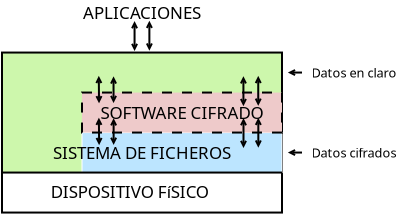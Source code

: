 <?xml version="1.0" encoding="UTF-8"?>
<dia:diagram xmlns:dia="http://www.lysator.liu.se/~alla/dia/">
  <dia:layer name="Fondo" visible="true" connectable="true" active="true">
    <dia:object type="Standard - Box" version="0" id="O0">
      <dia:attribute name="obj_pos">
        <dia:point val="15,16"/>
      </dia:attribute>
      <dia:attribute name="obj_bb">
        <dia:rectangle val="15,16;29,22"/>
      </dia:attribute>
      <dia:attribute name="elem_corner">
        <dia:point val="15,16"/>
      </dia:attribute>
      <dia:attribute name="elem_width">
        <dia:real val="14"/>
      </dia:attribute>
      <dia:attribute name="elem_height">
        <dia:real val="6"/>
      </dia:attribute>
      <dia:attribute name="border_width">
        <dia:real val="1.175e-38"/>
      </dia:attribute>
      <dia:attribute name="border_color">
        <dia:color val="#ffffffff"/>
      </dia:attribute>
      <dia:attribute name="inner_color">
        <dia:color val="#cdf7acff"/>
      </dia:attribute>
      <dia:attribute name="show_background">
        <dia:boolean val="true"/>
      </dia:attribute>
    </dia:object>
    <dia:object type="Standard - Box" version="0" id="O1">
      <dia:attribute name="obj_pos">
        <dia:point val="15,16"/>
      </dia:attribute>
      <dia:attribute name="obj_bb">
        <dia:rectangle val="14.95,15.95;29.05,24.05"/>
      </dia:attribute>
      <dia:attribute name="elem_corner">
        <dia:point val="15,16"/>
      </dia:attribute>
      <dia:attribute name="elem_width">
        <dia:real val="14"/>
      </dia:attribute>
      <dia:attribute name="elem_height">
        <dia:real val="8"/>
      </dia:attribute>
      <dia:attribute name="show_background">
        <dia:boolean val="false"/>
      </dia:attribute>
    </dia:object>
    <dia:object type="Standard - Box" version="0" id="O2">
      <dia:attribute name="obj_pos">
        <dia:point val="19,20"/>
      </dia:attribute>
      <dia:attribute name="obj_bb">
        <dia:rectangle val="19,20;29,22"/>
      </dia:attribute>
      <dia:attribute name="elem_corner">
        <dia:point val="19,20"/>
      </dia:attribute>
      <dia:attribute name="elem_width">
        <dia:real val="10"/>
      </dia:attribute>
      <dia:attribute name="elem_height">
        <dia:real val="2"/>
      </dia:attribute>
      <dia:attribute name="border_width">
        <dia:real val="1.175e-38"/>
      </dia:attribute>
      <dia:attribute name="border_color">
        <dia:color val="#ffffffff"/>
      </dia:attribute>
      <dia:attribute name="inner_color">
        <dia:color val="#bce5ffff"/>
      </dia:attribute>
      <dia:attribute name="show_background">
        <dia:boolean val="true"/>
      </dia:attribute>
    </dia:object>
    <dia:object type="Standard - Box" version="0" id="O3">
      <dia:attribute name="obj_pos">
        <dia:point val="19,18"/>
      </dia:attribute>
      <dia:attribute name="obj_bb">
        <dia:rectangle val="18.95,17.95;29.05,20.05"/>
      </dia:attribute>
      <dia:attribute name="elem_corner">
        <dia:point val="19,18"/>
      </dia:attribute>
      <dia:attribute name="elem_width">
        <dia:real val="10"/>
      </dia:attribute>
      <dia:attribute name="elem_height">
        <dia:real val="2"/>
      </dia:attribute>
      <dia:attribute name="inner_color">
        <dia:color val="#eecacaff"/>
      </dia:attribute>
      <dia:attribute name="show_background">
        <dia:boolean val="true"/>
      </dia:attribute>
      <dia:attribute name="line_style">
        <dia:enum val="1"/>
      </dia:attribute>
      <dia:attribute name="dashlength">
        <dia:real val="0.5"/>
      </dia:attribute>
    </dia:object>
    <dia:object type="Standard - Text" version="1" id="O4">
      <dia:attribute name="obj_pos">
        <dia:point val="21.448,22.948"/>
      </dia:attribute>
      <dia:attribute name="obj_bb">
        <dia:rectangle val="17.226,22.454;25.669,23.442"/>
      </dia:attribute>
      <dia:attribute name="text">
        <dia:composite type="text">
          <dia:attribute name="string">
            <dia:string>#DISPOSITIVO FíSICO#</dia:string>
          </dia:attribute>
          <dia:attribute name="font">
            <dia:font family="sans" style="0" name="Helvetica"/>
          </dia:attribute>
          <dia:attribute name="height">
            <dia:real val="1.058"/>
          </dia:attribute>
          <dia:attribute name="pos">
            <dia:point val="21.448,23.242"/>
          </dia:attribute>
          <dia:attribute name="color">
            <dia:color val="#000000ff"/>
          </dia:attribute>
          <dia:attribute name="alignment">
            <dia:enum val="1"/>
          </dia:attribute>
        </dia:composite>
      </dia:attribute>
      <dia:attribute name="valign">
        <dia:enum val="2"/>
      </dia:attribute>
    </dia:object>
    <dia:object type="Standard - Text" version="1" id="O5">
      <dia:attribute name="obj_pos">
        <dia:point val="24,19"/>
      </dia:attribute>
      <dia:attribute name="obj_bb">
        <dia:rectangle val="19.631,18.506;28.369,19.494"/>
      </dia:attribute>
      <dia:attribute name="text">
        <dia:composite type="text">
          <dia:attribute name="string">
            <dia:string>#SOFTWARE CIFRADO#</dia:string>
          </dia:attribute>
          <dia:attribute name="font">
            <dia:font family="sans" style="0" name="Helvetica"/>
          </dia:attribute>
          <dia:attribute name="height">
            <dia:real val="1.058"/>
          </dia:attribute>
          <dia:attribute name="pos">
            <dia:point val="24,19.294"/>
          </dia:attribute>
          <dia:attribute name="color">
            <dia:color val="#000000ff"/>
          </dia:attribute>
          <dia:attribute name="alignment">
            <dia:enum val="1"/>
          </dia:attribute>
        </dia:composite>
      </dia:attribute>
      <dia:attribute name="valign">
        <dia:enum val="2"/>
      </dia:attribute>
    </dia:object>
    <dia:object type="Standard - Text" version="1" id="O6">
      <dia:attribute name="obj_pos">
        <dia:point val="22,21"/>
      </dia:attribute>
      <dia:attribute name="obj_bb">
        <dia:rectangle val="17.146,20.506;26.854,21.494"/>
      </dia:attribute>
      <dia:attribute name="text">
        <dia:composite type="text">
          <dia:attribute name="string">
            <dia:string>#SISTEMA DE FICHEROS#</dia:string>
          </dia:attribute>
          <dia:attribute name="font">
            <dia:font family="sans" style="0" name="Helvetica"/>
          </dia:attribute>
          <dia:attribute name="height">
            <dia:real val="1.058"/>
          </dia:attribute>
          <dia:attribute name="pos">
            <dia:point val="22,21.294"/>
          </dia:attribute>
          <dia:attribute name="color">
            <dia:color val="#000000ff"/>
          </dia:attribute>
          <dia:attribute name="alignment">
            <dia:enum val="1"/>
          </dia:attribute>
        </dia:composite>
      </dia:attribute>
      <dia:attribute name="valign">
        <dia:enum val="2"/>
      </dia:attribute>
    </dia:object>
    <dia:object type="Standard - Text" version="1" id="O7">
      <dia:attribute name="obj_pos">
        <dia:point val="22,14"/>
      </dia:attribute>
      <dia:attribute name="obj_bb">
        <dia:rectangle val="18.91,13.506;25.09,14.494"/>
      </dia:attribute>
      <dia:attribute name="text">
        <dia:composite type="text">
          <dia:attribute name="string">
            <dia:string>#APLICACIONES#</dia:string>
          </dia:attribute>
          <dia:attribute name="font">
            <dia:font family="sans" style="0" name="Helvetica"/>
          </dia:attribute>
          <dia:attribute name="height">
            <dia:real val="1.058"/>
          </dia:attribute>
          <dia:attribute name="pos">
            <dia:point val="22,14.294"/>
          </dia:attribute>
          <dia:attribute name="color">
            <dia:color val="#000000ff"/>
          </dia:attribute>
          <dia:attribute name="alignment">
            <dia:enum val="1"/>
          </dia:attribute>
        </dia:composite>
      </dia:attribute>
      <dia:attribute name="valign">
        <dia:enum val="2"/>
      </dia:attribute>
    </dia:object>
    <dia:object type="Standard - Line" version="0" id="O8">
      <dia:attribute name="obj_pos">
        <dia:point val="29,13"/>
      </dia:attribute>
      <dia:attribute name="obj_bb">
        <dia:rectangle val="29,13;29,13"/>
      </dia:attribute>
      <dia:attribute name="conn_endpoints">
        <dia:point val="29,13"/>
        <dia:point val="29,13"/>
      </dia:attribute>
      <dia:attribute name="numcp">
        <dia:int val="1"/>
      </dia:attribute>
    </dia:object>
    <dia:object type="Standard - Line" version="0" id="O9">
      <dia:attribute name="obj_pos">
        <dia:point val="27.075,19.275"/>
      </dia:attribute>
      <dia:attribute name="obj_bb">
        <dia:rectangle val="26.869,19.225;27.281,20.825"/>
      </dia:attribute>
      <dia:attribute name="conn_endpoints">
        <dia:point val="27.075,19.275"/>
        <dia:point val="27.075,20.775"/>
      </dia:attribute>
      <dia:attribute name="numcp">
        <dia:int val="1"/>
      </dia:attribute>
      <dia:attribute name="start_arrow">
        <dia:enum val="1"/>
      </dia:attribute>
      <dia:attribute name="start_arrow_length">
        <dia:real val="0.25"/>
      </dia:attribute>
      <dia:attribute name="start_arrow_width">
        <dia:real val="0.25"/>
      </dia:attribute>
      <dia:attribute name="end_arrow">
        <dia:enum val="1"/>
      </dia:attribute>
      <dia:attribute name="end_arrow_length">
        <dia:real val="0.25"/>
      </dia:attribute>
      <dia:attribute name="end_arrow_width">
        <dia:real val="0.25"/>
      </dia:attribute>
    </dia:object>
    <dia:object type="Standard - Line" version="0" id="O10">
      <dia:attribute name="obj_pos">
        <dia:point val="27.816,19.258"/>
      </dia:attribute>
      <dia:attribute name="obj_bb">
        <dia:rectangle val="27.61,19.208;28.022,20.808"/>
      </dia:attribute>
      <dia:attribute name="conn_endpoints">
        <dia:point val="27.816,19.258"/>
        <dia:point val="27.816,20.758"/>
      </dia:attribute>
      <dia:attribute name="numcp">
        <dia:int val="1"/>
      </dia:attribute>
      <dia:attribute name="start_arrow">
        <dia:enum val="1"/>
      </dia:attribute>
      <dia:attribute name="start_arrow_length">
        <dia:real val="0.25"/>
      </dia:attribute>
      <dia:attribute name="start_arrow_width">
        <dia:real val="0.25"/>
      </dia:attribute>
      <dia:attribute name="end_arrow">
        <dia:enum val="1"/>
      </dia:attribute>
      <dia:attribute name="end_arrow_length">
        <dia:real val="0.25"/>
      </dia:attribute>
      <dia:attribute name="end_arrow_width">
        <dia:real val="0.25"/>
      </dia:attribute>
    </dia:object>
    <dia:object type="Standard - Line" version="0" id="O11">
      <dia:attribute name="obj_pos">
        <dia:point val="19.844,19.256"/>
      </dia:attribute>
      <dia:attribute name="obj_bb">
        <dia:rectangle val="19.642,19.206;20.058,20.682"/>
      </dia:attribute>
      <dia:attribute name="conn_endpoints">
        <dia:point val="19.844,19.256"/>
        <dia:point val="19.856,20.631"/>
      </dia:attribute>
      <dia:attribute name="numcp">
        <dia:int val="1"/>
      </dia:attribute>
      <dia:attribute name="start_arrow">
        <dia:enum val="1"/>
      </dia:attribute>
      <dia:attribute name="start_arrow_length">
        <dia:real val="0.25"/>
      </dia:attribute>
      <dia:attribute name="start_arrow_width">
        <dia:real val="0.25"/>
      </dia:attribute>
      <dia:attribute name="end_arrow">
        <dia:enum val="1"/>
      </dia:attribute>
      <dia:attribute name="end_arrow_length">
        <dia:real val="0.25"/>
      </dia:attribute>
      <dia:attribute name="end_arrow_width">
        <dia:real val="0.25"/>
      </dia:attribute>
    </dia:object>
    <dia:object type="Standard - Line" version="0" id="O12">
      <dia:attribute name="obj_pos">
        <dia:point val="20.581,19.281"/>
      </dia:attribute>
      <dia:attribute name="obj_bb">
        <dia:rectangle val="20.375,19.231;20.787,20.669"/>
      </dia:attribute>
      <dia:attribute name="conn_endpoints">
        <dia:point val="20.581,19.281"/>
        <dia:point val="20.581,20.619"/>
      </dia:attribute>
      <dia:attribute name="numcp">
        <dia:int val="1"/>
      </dia:attribute>
      <dia:attribute name="start_arrow">
        <dia:enum val="1"/>
      </dia:attribute>
      <dia:attribute name="start_arrow_length">
        <dia:real val="0.25"/>
      </dia:attribute>
      <dia:attribute name="start_arrow_width">
        <dia:real val="0.25"/>
      </dia:attribute>
      <dia:attribute name="end_arrow">
        <dia:enum val="1"/>
      </dia:attribute>
      <dia:attribute name="end_arrow_length">
        <dia:real val="0.25"/>
      </dia:attribute>
      <dia:attribute name="end_arrow_width">
        <dia:real val="0.25"/>
      </dia:attribute>
    </dia:object>
    <dia:object type="Standard - Line" version="0" id="O13">
      <dia:attribute name="obj_pos">
        <dia:point val="21.628,14.425"/>
      </dia:attribute>
      <dia:attribute name="obj_bb">
        <dia:rectangle val="21.422,14.375;21.834,15.975"/>
      </dia:attribute>
      <dia:attribute name="conn_endpoints">
        <dia:point val="21.628,14.425"/>
        <dia:point val="21.628,15.925"/>
      </dia:attribute>
      <dia:attribute name="numcp">
        <dia:int val="1"/>
      </dia:attribute>
      <dia:attribute name="start_arrow">
        <dia:enum val="1"/>
      </dia:attribute>
      <dia:attribute name="start_arrow_length">
        <dia:real val="0.25"/>
      </dia:attribute>
      <dia:attribute name="start_arrow_width">
        <dia:real val="0.25"/>
      </dia:attribute>
      <dia:attribute name="end_arrow">
        <dia:enum val="1"/>
      </dia:attribute>
      <dia:attribute name="end_arrow_length">
        <dia:real val="0.25"/>
      </dia:attribute>
      <dia:attribute name="end_arrow_width">
        <dia:real val="0.25"/>
      </dia:attribute>
    </dia:object>
    <dia:object type="Standard - Line" version="0" id="O14">
      <dia:attribute name="obj_pos">
        <dia:point val="22.369,14.408"/>
      </dia:attribute>
      <dia:attribute name="obj_bb">
        <dia:rectangle val="22.163,14.358;22.575,15.958"/>
      </dia:attribute>
      <dia:attribute name="conn_endpoints">
        <dia:point val="22.369,14.408"/>
        <dia:point val="22.369,15.908"/>
      </dia:attribute>
      <dia:attribute name="numcp">
        <dia:int val="1"/>
      </dia:attribute>
      <dia:attribute name="start_arrow">
        <dia:enum val="1"/>
      </dia:attribute>
      <dia:attribute name="start_arrow_length">
        <dia:real val="0.25"/>
      </dia:attribute>
      <dia:attribute name="start_arrow_width">
        <dia:real val="0.25"/>
      </dia:attribute>
      <dia:attribute name="end_arrow">
        <dia:enum val="1"/>
      </dia:attribute>
      <dia:attribute name="end_arrow_length">
        <dia:real val="0.25"/>
      </dia:attribute>
      <dia:attribute name="end_arrow_width">
        <dia:real val="0.25"/>
      </dia:attribute>
    </dia:object>
    <dia:object type="Standard - Line" version="0" id="O15">
      <dia:attribute name="obj_pos">
        <dia:point val="15,22"/>
      </dia:attribute>
      <dia:attribute name="obj_bb">
        <dia:rectangle val="14.95,21.95;29.05,22.05"/>
      </dia:attribute>
      <dia:attribute name="conn_endpoints">
        <dia:point val="15,22"/>
        <dia:point val="29,22"/>
      </dia:attribute>
      <dia:attribute name="numcp">
        <dia:int val="1"/>
      </dia:attribute>
    </dia:object>
    <dia:object type="Standard - Line" version="0" id="O16">
      <dia:attribute name="obj_pos">
        <dia:point val="27.071,17.182"/>
      </dia:attribute>
      <dia:attribute name="obj_bb">
        <dia:rectangle val="26.865,17.132;27.277,18.732"/>
      </dia:attribute>
      <dia:attribute name="conn_endpoints">
        <dia:point val="27.071,17.182"/>
        <dia:point val="27.071,18.682"/>
      </dia:attribute>
      <dia:attribute name="numcp">
        <dia:int val="1"/>
      </dia:attribute>
      <dia:attribute name="start_arrow">
        <dia:enum val="1"/>
      </dia:attribute>
      <dia:attribute name="start_arrow_length">
        <dia:real val="0.25"/>
      </dia:attribute>
      <dia:attribute name="start_arrow_width">
        <dia:real val="0.25"/>
      </dia:attribute>
      <dia:attribute name="end_arrow">
        <dia:enum val="1"/>
      </dia:attribute>
      <dia:attribute name="end_arrow_length">
        <dia:real val="0.25"/>
      </dia:attribute>
      <dia:attribute name="end_arrow_width">
        <dia:real val="0.25"/>
      </dia:attribute>
    </dia:object>
    <dia:object type="Standard - Line" version="0" id="O17">
      <dia:attribute name="obj_pos">
        <dia:point val="27.812,17.165"/>
      </dia:attribute>
      <dia:attribute name="obj_bb">
        <dia:rectangle val="27.606,17.115;28.017,18.715"/>
      </dia:attribute>
      <dia:attribute name="conn_endpoints">
        <dia:point val="27.812,17.165"/>
        <dia:point val="27.812,18.665"/>
      </dia:attribute>
      <dia:attribute name="numcp">
        <dia:int val="1"/>
      </dia:attribute>
      <dia:attribute name="start_arrow">
        <dia:enum val="1"/>
      </dia:attribute>
      <dia:attribute name="start_arrow_length">
        <dia:real val="0.25"/>
      </dia:attribute>
      <dia:attribute name="start_arrow_width">
        <dia:real val="0.25"/>
      </dia:attribute>
      <dia:attribute name="end_arrow">
        <dia:enum val="1"/>
      </dia:attribute>
      <dia:attribute name="end_arrow_length">
        <dia:real val="0.25"/>
      </dia:attribute>
      <dia:attribute name="end_arrow_width">
        <dia:real val="0.25"/>
      </dia:attribute>
    </dia:object>
    <dia:object type="Standard - Line" version="0" id="O18">
      <dia:attribute name="obj_pos">
        <dia:point val="19.84,17.164"/>
      </dia:attribute>
      <dia:attribute name="obj_bb">
        <dia:rectangle val="19.637,17.113;20.054,18.589"/>
      </dia:attribute>
      <dia:attribute name="conn_endpoints">
        <dia:point val="19.84,17.164"/>
        <dia:point val="19.852,18.539"/>
      </dia:attribute>
      <dia:attribute name="numcp">
        <dia:int val="1"/>
      </dia:attribute>
      <dia:attribute name="start_arrow">
        <dia:enum val="1"/>
      </dia:attribute>
      <dia:attribute name="start_arrow_length">
        <dia:real val="0.25"/>
      </dia:attribute>
      <dia:attribute name="start_arrow_width">
        <dia:real val="0.25"/>
      </dia:attribute>
      <dia:attribute name="end_arrow">
        <dia:enum val="1"/>
      </dia:attribute>
      <dia:attribute name="end_arrow_length">
        <dia:real val="0.25"/>
      </dia:attribute>
      <dia:attribute name="end_arrow_width">
        <dia:real val="0.25"/>
      </dia:attribute>
    </dia:object>
    <dia:object type="Standard - Line" version="0" id="O19">
      <dia:attribute name="obj_pos">
        <dia:point val="20.577,17.189"/>
      </dia:attribute>
      <dia:attribute name="obj_bb">
        <dia:rectangle val="20.371,17.139;20.783,18.576"/>
      </dia:attribute>
      <dia:attribute name="conn_endpoints">
        <dia:point val="20.577,17.189"/>
        <dia:point val="20.577,18.526"/>
      </dia:attribute>
      <dia:attribute name="numcp">
        <dia:int val="1"/>
      </dia:attribute>
      <dia:attribute name="start_arrow">
        <dia:enum val="1"/>
      </dia:attribute>
      <dia:attribute name="start_arrow_length">
        <dia:real val="0.25"/>
      </dia:attribute>
      <dia:attribute name="start_arrow_width">
        <dia:real val="0.25"/>
      </dia:attribute>
      <dia:attribute name="end_arrow">
        <dia:enum val="1"/>
      </dia:attribute>
      <dia:attribute name="end_arrow_length">
        <dia:real val="0.25"/>
      </dia:attribute>
      <dia:attribute name="end_arrow_width">
        <dia:real val="0.25"/>
      </dia:attribute>
    </dia:object>
    <dia:object type="Standard - Text" version="1" id="O20">
      <dia:attribute name="obj_pos">
        <dia:point val="32.6,17"/>
      </dia:attribute>
      <dia:attribute name="obj_bb">
        <dia:rectangle val="30.286,16.626;34.914,17.374"/>
      </dia:attribute>
      <dia:attribute name="text">
        <dia:composite type="text">
          <dia:attribute name="string">
            <dia:string>#Datos en claro#</dia:string>
          </dia:attribute>
          <dia:attribute name="font">
            <dia:font family="sans" style="0" name="Helvetica"/>
          </dia:attribute>
          <dia:attribute name="height">
            <dia:real val="0.8"/>
          </dia:attribute>
          <dia:attribute name="pos">
            <dia:point val="32.6,17.221"/>
          </dia:attribute>
          <dia:attribute name="color">
            <dia:color val="#000000ff"/>
          </dia:attribute>
          <dia:attribute name="alignment">
            <dia:enum val="1"/>
          </dia:attribute>
        </dia:composite>
      </dia:attribute>
      <dia:attribute name="valign">
        <dia:enum val="2"/>
      </dia:attribute>
    </dia:object>
    <dia:object type="Standard - Text" version="1" id="O21">
      <dia:attribute name="obj_pos">
        <dia:point val="32.6,21"/>
      </dia:attribute>
      <dia:attribute name="obj_bb">
        <dia:rectangle val="30.297,20.626;34.903,21.374"/>
      </dia:attribute>
      <dia:attribute name="text">
        <dia:composite type="text">
          <dia:attribute name="string">
            <dia:string>#Datos cifrados#</dia:string>
          </dia:attribute>
          <dia:attribute name="font">
            <dia:font family="sans" style="0" name="Helvetica"/>
          </dia:attribute>
          <dia:attribute name="height">
            <dia:real val="0.8"/>
          </dia:attribute>
          <dia:attribute name="pos">
            <dia:point val="32.6,21.221"/>
          </dia:attribute>
          <dia:attribute name="color">
            <dia:color val="#000000ff"/>
          </dia:attribute>
          <dia:attribute name="alignment">
            <dia:enum val="1"/>
          </dia:attribute>
        </dia:composite>
      </dia:attribute>
      <dia:attribute name="valign">
        <dia:enum val="2"/>
      </dia:attribute>
    </dia:object>
    <dia:object type="Standard - Line" version="0" id="O22">
      <dia:attribute name="obj_pos">
        <dia:point val="30,21"/>
      </dia:attribute>
      <dia:attribute name="obj_bb">
        <dia:rectangle val="29.243,20.794;30.05,21.206"/>
      </dia:attribute>
      <dia:attribute name="conn_endpoints">
        <dia:point val="30,21"/>
        <dia:point val="29.293,21"/>
      </dia:attribute>
      <dia:attribute name="numcp">
        <dia:int val="1"/>
      </dia:attribute>
      <dia:attribute name="end_arrow">
        <dia:enum val="1"/>
      </dia:attribute>
      <dia:attribute name="end_arrow_length">
        <dia:real val="0.25"/>
      </dia:attribute>
      <dia:attribute name="end_arrow_width">
        <dia:real val="0.25"/>
      </dia:attribute>
    </dia:object>
    <dia:object type="Standard - Line" version="0" id="O23">
      <dia:attribute name="obj_pos">
        <dia:point val="30,17"/>
      </dia:attribute>
      <dia:attribute name="obj_bb">
        <dia:rectangle val="29.243,16.794;30.05,17.206"/>
      </dia:attribute>
      <dia:attribute name="conn_endpoints">
        <dia:point val="30,17"/>
        <dia:point val="29.293,17"/>
      </dia:attribute>
      <dia:attribute name="numcp">
        <dia:int val="1"/>
      </dia:attribute>
      <dia:attribute name="end_arrow">
        <dia:enum val="1"/>
      </dia:attribute>
      <dia:attribute name="end_arrow_length">
        <dia:real val="0.25"/>
      </dia:attribute>
      <dia:attribute name="end_arrow_width">
        <dia:real val="0.25"/>
      </dia:attribute>
    </dia:object>
  </dia:layer>
</dia:diagram>
